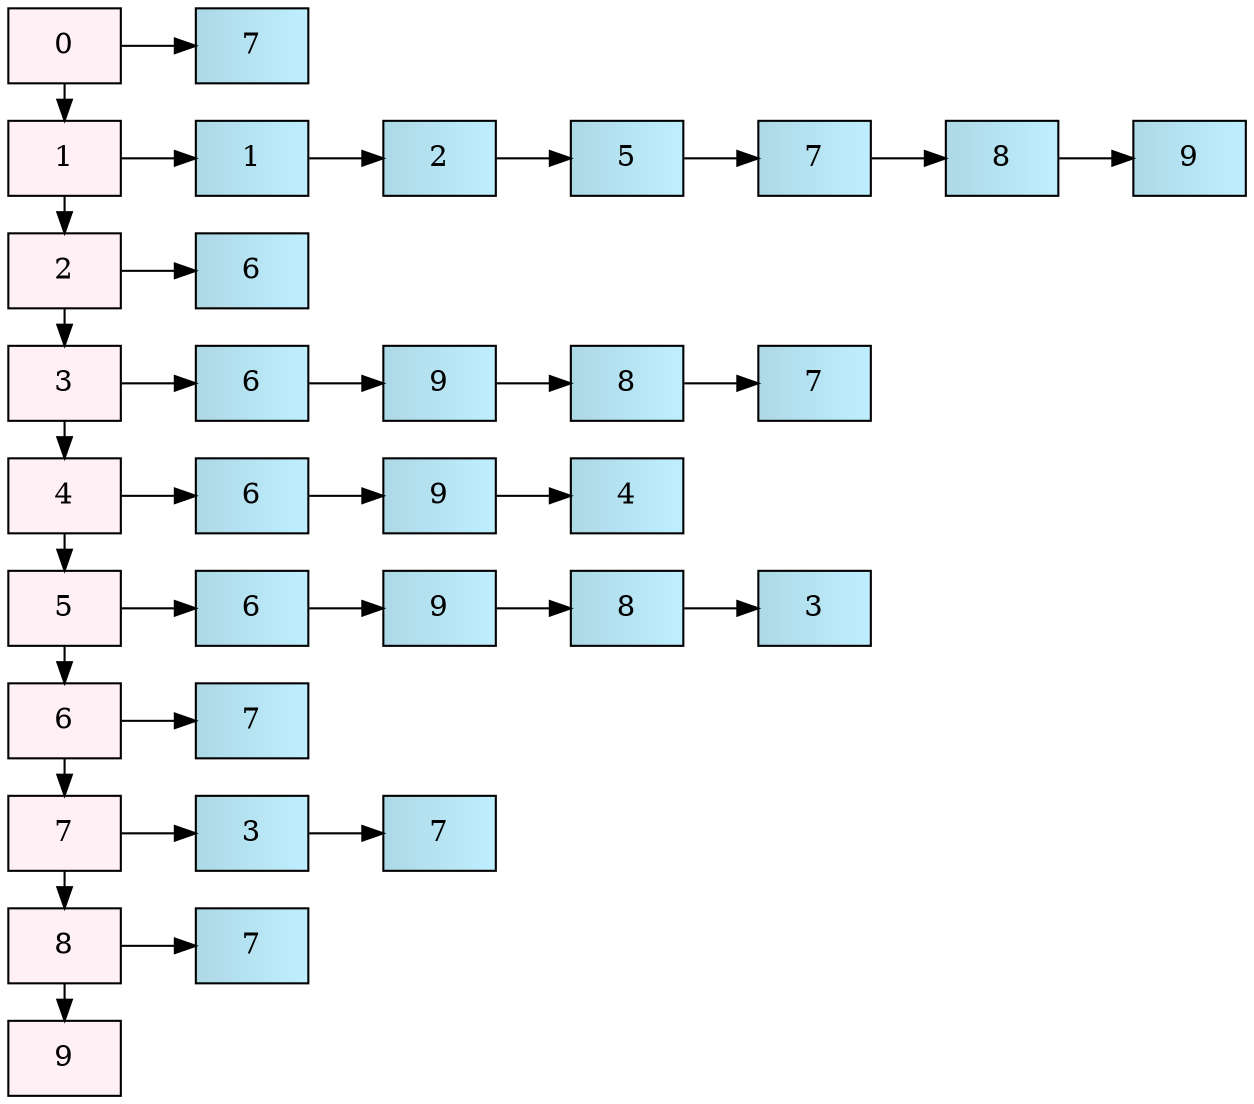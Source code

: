 digraph G {
graph [rankdir = LR ]
node [ style=filled,shape = box, fillcolor="lavenderblush:lavenderblush1"]
{rank = same; "i0" "i1" "i2" "i3" "i4" "i5" "i6" "i7" "i8" "i9" };
"i0" [label = "0"]
"i1" [label = "1"]
"i2" [label = "2"]
"i3" [label = "3"]
"i4" [label = "4"]
"i5" [label = "5"]
"i6" [label = "6"]
"i7" [label = "7"]
"i8" [label = "8"]
"i9" [label = "9"]

"i0" ->"i1" ->"i2" ->"i3" ->"i4" ->"i5" ->"i6" ->"i7" ->"i8" ->"i9" 
i07 [label = "7", fillcolor="lightblue:lightblue1"];
i0->i07
i11 [label = "1", fillcolor="lightblue:lightblue1"];
i12 [label = "2", fillcolor="lightblue:lightblue1"];
i15 [label = "5", fillcolor="lightblue:lightblue1"];
i17 [label = "7", fillcolor="lightblue:lightblue1"];
i18 [label = "8", fillcolor="lightblue:lightblue1"];
i19 [label = "9", fillcolor="lightblue:lightblue1"];
i1->i11->i12->i15->i17->i18->i19
i26 [label = "6", fillcolor="lightblue:lightblue1"];
i2->i26
i36 [label = "6", fillcolor="lightblue:lightblue1"];
i39 [label = "9", fillcolor="lightblue:lightblue1"];
i38 [label = "8", fillcolor="lightblue:lightblue1"];
i37 [label = "7", fillcolor="lightblue:lightblue1"];
i3->i36->i39->i38->i37
i46 [label = "6", fillcolor="lightblue:lightblue1"];
i49 [label = "9", fillcolor="lightblue:lightblue1"];
i44 [label = "4", fillcolor="lightblue:lightblue1"];
i4->i46->i49->i44
i56 [label = "6", fillcolor="lightblue:lightblue1"];
i59 [label = "9", fillcolor="lightblue:lightblue1"];
i58 [label = "8", fillcolor="lightblue:lightblue1"];
i53 [label = "3", fillcolor="lightblue:lightblue1"];
i5->i56->i59->i58->i53
i67 [label = "7", fillcolor="lightblue:lightblue1"];
i6->i67
i73 [label = "3", fillcolor="lightblue:lightblue1"];
i77 [label = "7", fillcolor="lightblue:lightblue1"];
i7->i73->i77
i87 [label = "7", fillcolor="lightblue:lightblue1"];
i8->i87
}